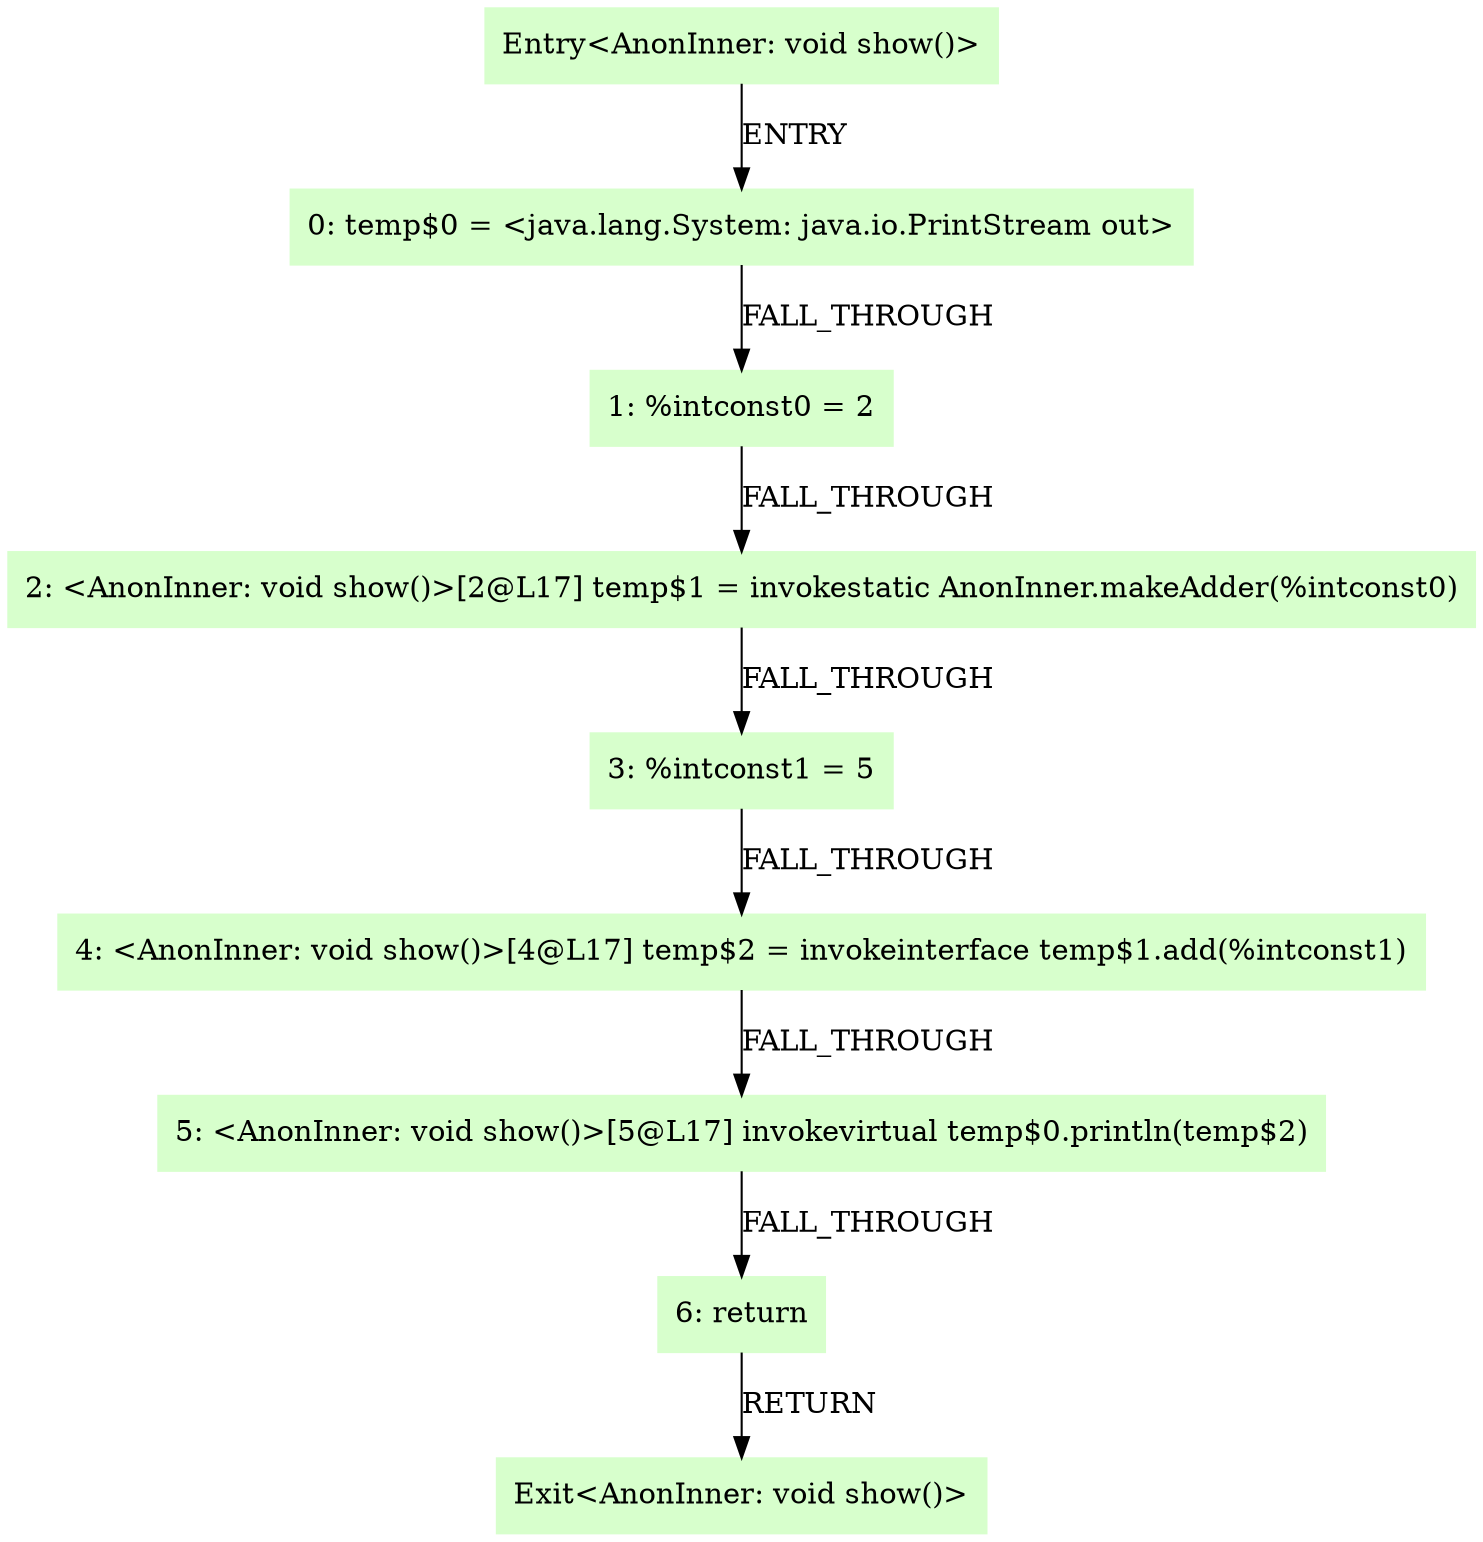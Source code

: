 digraph G {
  node [style=filled,color=".3 .2 1.0",shape=box,];
  "0" [label="Entry<AnonInner: void show()>",];
  "1" [label="0: temp$0 = <java.lang.System: java.io.PrintStream out>",];
  "2" [label="1: %intconst0 = 2",];
  "3" [label="2: <AnonInner: void show()>[2@L17] temp$1 = invokestatic AnonInner.makeAdder(%intconst0)",];
  "4" [label="3: %intconst1 = 5",];
  "5" [label="4: <AnonInner: void show()>[4@L17] temp$2 = invokeinterface temp$1.add(%intconst1)",];
  "6" [label="5: <AnonInner: void show()>[5@L17] invokevirtual temp$0.println(temp$2)",];
  "7" [label="6: return",];
  "8" [label="Exit<AnonInner: void show()>",];
  "0" -> "1" [label="ENTRY",];
  "1" -> "2" [label="FALL_THROUGH",];
  "2" -> "3" [label="FALL_THROUGH",];
  "3" -> "4" [label="FALL_THROUGH",];
  "4" -> "5" [label="FALL_THROUGH",];
  "5" -> "6" [label="FALL_THROUGH",];
  "6" -> "7" [label="FALL_THROUGH",];
  "7" -> "8" [label="RETURN",];
}
